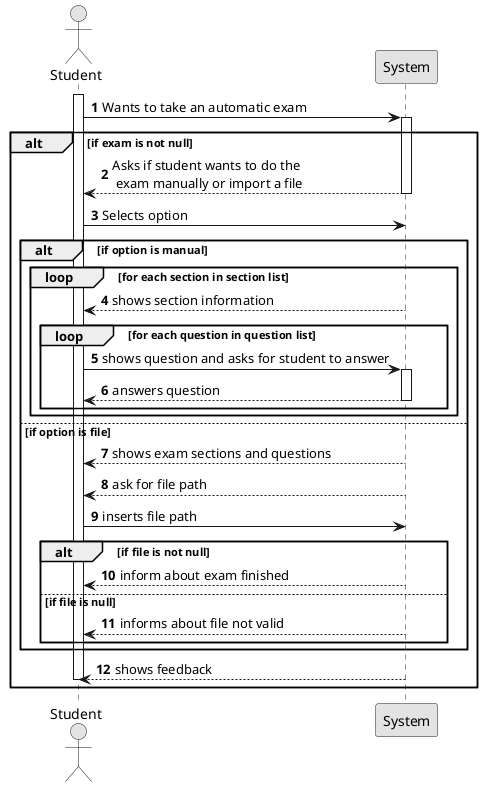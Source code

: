 @startuml
'https://plantuml.com/sequence-diagram
skinparam monochrome true
skinparam packageStyle rect
skinparam defaultFontName FG Virgil
skinparam shadowing false
autonumber

actor Student as User
activate User
User -> System: Wants to take an automatic exam
activate System
alt if exam is not null
System --> User : Asks if student wants to do the\n exam manually or import a file
deactivate System
User -> System: Selects option
alt if option is manual
loop for each section in section list
System-->User: shows section information
loop for each question in question list
User-> System: shows question and asks for student to answer
activate System
System-->User: answers question
deactivate System
end
end
else if option is file
    User <-- System : shows exam sections and questions
    User <-- System : ask for file path
    User -> System : inserts file path
    alt if file is not null
        System --> User: inform about exam finished
    else if file is null
        User <-- System : informs about file not valid
    end
end
System--> User : shows feedback
deactivate User
end


@enduml